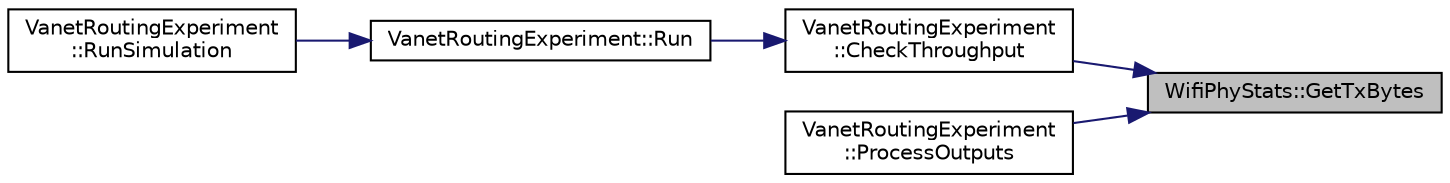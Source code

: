 digraph "WifiPhyStats::GetTxBytes"
{
 // LATEX_PDF_SIZE
  edge [fontname="Helvetica",fontsize="10",labelfontname="Helvetica",labelfontsize="10"];
  node [fontname="Helvetica",fontsize="10",shape=record];
  rankdir="RL";
  Node1 [label="WifiPhyStats::GetTxBytes",height=0.2,width=0.4,color="black", fillcolor="grey75", style="filled", fontcolor="black",tooltip="Returns the number of bytes that have been transmitted (this includes MAC/PHY overhead)"];
  Node1 -> Node2 [dir="back",color="midnightblue",fontsize="10",style="solid",fontname="Helvetica"];
  Node2 [label="VanetRoutingExperiment\l::CheckThroughput",height=0.2,width=0.4,color="black", fillcolor="white", style="filled",URL="$class_vanet_routing_experiment.html#a8677a520984328c4fa300618116b316d",tooltip="Checks the throughput and outputs summary to CSV file1."];
  Node2 -> Node3 [dir="back",color="midnightblue",fontsize="10",style="solid",fontname="Helvetica"];
  Node3 [label="VanetRoutingExperiment::Run",height=0.2,width=0.4,color="black", fillcolor="white", style="filled",URL="$class_vanet_routing_experiment.html#a603c3d73ea69a382459f446dfdef4833",tooltip="Run the simulation."];
  Node3 -> Node4 [dir="back",color="midnightblue",fontsize="10",style="solid",fontname="Helvetica"];
  Node4 [label="VanetRoutingExperiment\l::RunSimulation",height=0.2,width=0.4,color="black", fillcolor="white", style="filled",URL="$class_vanet_routing_experiment.html#a1dfce2ceec687bd91890e92536f5aaec",tooltip="Run the simulation."];
  Node1 -> Node5 [dir="back",color="midnightblue",fontsize="10",style="solid",fontname="Helvetica"];
  Node5 [label="VanetRoutingExperiment\l::ProcessOutputs",height=0.2,width=0.4,color="black", fillcolor="white", style="filled",URL="$class_vanet_routing_experiment.html#ac3892b3643ab2f45667d8800676edfd7",tooltip="Process outputs."];
}
